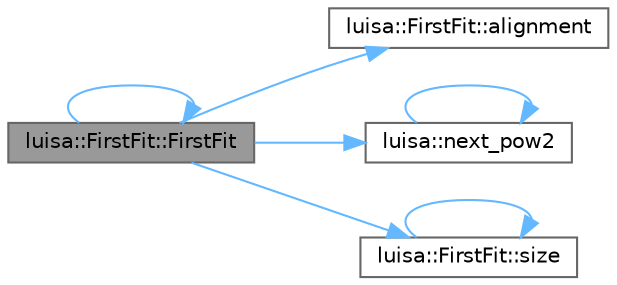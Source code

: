 digraph "luisa::FirstFit::FirstFit"
{
 // LATEX_PDF_SIZE
  bgcolor="transparent";
  edge [fontname=Helvetica,fontsize=10,labelfontname=Helvetica,labelfontsize=10];
  node [fontname=Helvetica,fontsize=10,shape=box,height=0.2,width=0.4];
  rankdir="LR";
  Node1 [id="Node000001",label="luisa::FirstFit::FirstFit",height=0.2,width=0.4,color="gray40", fillcolor="grey60", style="filled", fontcolor="black",tooltip=" "];
  Node1 -> Node2 [id="edge7_Node000001_Node000002",color="steelblue1",style="solid",tooltip=" "];
  Node2 [id="Node000002",label="luisa::FirstFit::alignment",height=0.2,width=0.4,color="grey40", fillcolor="white", style="filled",URL="$classluisa_1_1_first_fit.html#a2b13079f5fcafed8ee68f41ba49dfd4b",tooltip=" "];
  Node1 -> Node1 [id="edge8_Node000001_Node000001",color="steelblue1",style="solid",tooltip=" "];
  Node1 -> Node3 [id="edge9_Node000001_Node000003",color="steelblue1",style="solid",tooltip=" "];
  Node3 [id="Node000003",label="luisa::next_pow2",height=0.2,width=0.4,color="grey40", fillcolor="white", style="filled",URL="$namespaceluisa.html#a126aec1ef45bd8dd50e8b1a00a9e5cb0",tooltip="Find next 2^n of v"];
  Node3 -> Node3 [id="edge10_Node000003_Node000003",color="steelblue1",style="solid",tooltip=" "];
  Node1 -> Node4 [id="edge11_Node000001_Node000004",color="steelblue1",style="solid",tooltip=" "];
  Node4 [id="Node000004",label="luisa::FirstFit::size",height=0.2,width=0.4,color="grey40", fillcolor="white", style="filled",URL="$classluisa_1_1_first_fit.html#a467edf72a6ec0f8f0c118416a7a0acb2",tooltip=" "];
  Node4 -> Node4 [id="edge12_Node000004_Node000004",color="steelblue1",style="solid",tooltip=" "];
}
